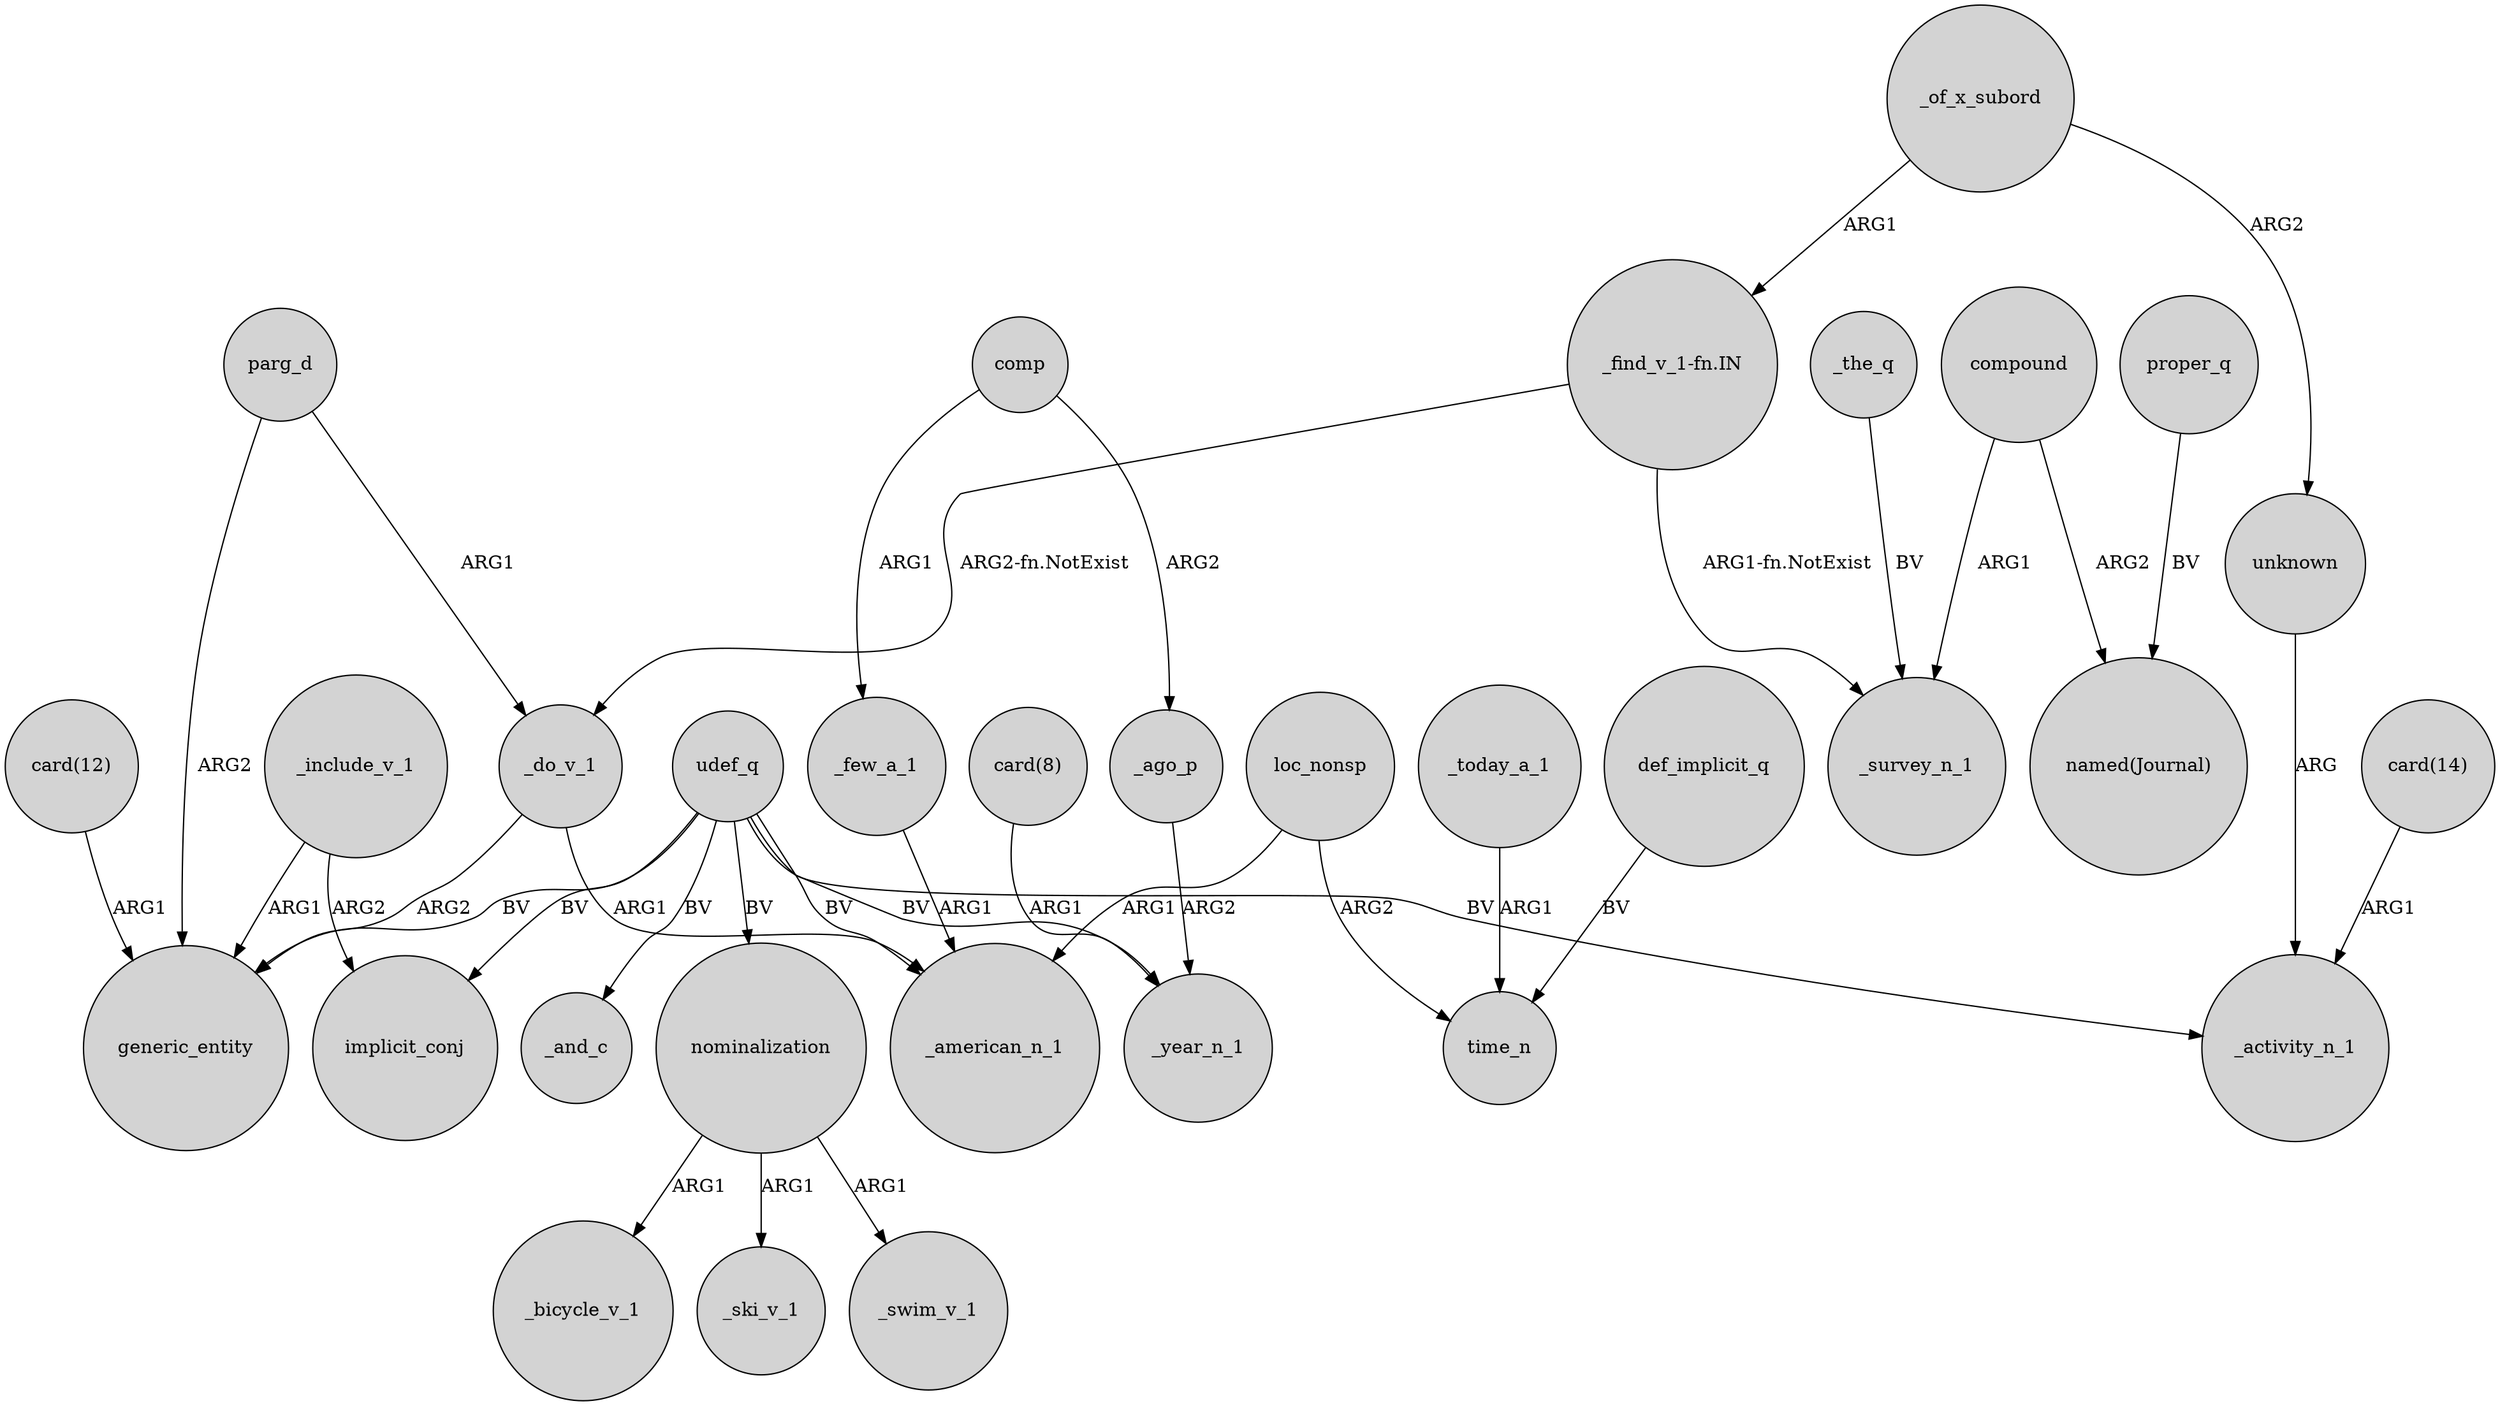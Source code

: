 digraph {
	node [shape=circle style=filled]
	nominalization -> _bicycle_v_1 [label=ARG1]
	parg_d -> _do_v_1 [label=ARG1]
	_of_x_subord -> "_find_v_1-fn.IN" [label=ARG1]
	udef_q -> generic_entity [label=BV]
	udef_q -> _activity_n_1 [label=BV]
	unknown -> _activity_n_1 [label=ARG]
	_today_a_1 -> time_n [label=ARG1]
	parg_d -> generic_entity [label=ARG2]
	"card(14)" -> _activity_n_1 [label=ARG1]
	_few_a_1 -> _american_n_1 [label=ARG1]
	compound -> _survey_n_1 [label=ARG1]
	loc_nonsp -> _american_n_1 [label=ARG1]
	_include_v_1 -> implicit_conj [label=ARG2]
	_do_v_1 -> generic_entity [label=ARG2]
	udef_q -> implicit_conj [label=BV]
	_include_v_1 -> generic_entity [label=ARG1]
	loc_nonsp -> time_n [label=ARG2]
	_the_q -> _survey_n_1 [label=BV]
	nominalization -> _ski_v_1 [label=ARG1]
	comp -> _few_a_1 [label=ARG1]
	_ago_p -> _year_n_1 [label=ARG2]
	"_find_v_1-fn.IN" -> _do_v_1 [label="ARG2-fn.NotExist"]
	"_find_v_1-fn.IN" -> _survey_n_1 [label="ARG1-fn.NotExist"]
	_do_v_1 -> _american_n_1 [label=ARG1]
	udef_q -> nominalization [label=BV]
	udef_q -> _american_n_1 [label=BV]
	nominalization -> _swim_v_1 [label=ARG1]
	"card(12)" -> generic_entity [label=ARG1]
	"card(8)" -> _year_n_1 [label=ARG1]
	compound -> "named(Journal)" [label=ARG2]
	udef_q -> _year_n_1 [label=BV]
	udef_q -> _and_c [label=BV]
	_of_x_subord -> unknown [label=ARG2]
	proper_q -> "named(Journal)" [label=BV]
	comp -> _ago_p [label=ARG2]
	def_implicit_q -> time_n [label=BV]
}
